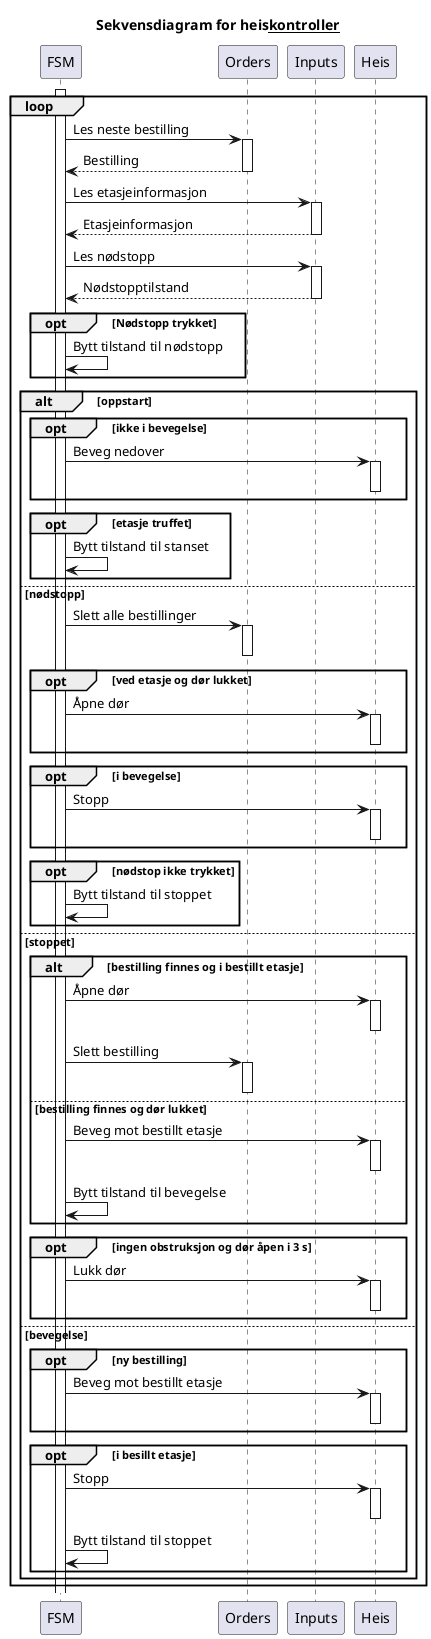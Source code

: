 @startuml fsm_sekvensdiagram
title "Sekvensdiagram for heis__kontroller__"

activate FSM

loop
    FSM -> Orders: Les neste bestilling
    activate Orders
    FSM <-- Orders: Bestilling
    deactivate Orders

    FSM -> Inputs: Les etasjeinformasjon
    activate Inputs
    FSM <-- Inputs: Etasjeinformasjon
    deactivate Inputs

    FSM -> Inputs: Les nødstopp
    activate Inputs
    FSM <-- Inputs: Nødstopptilstand
    deactivate Inputs

    opt Nødstopp trykket
        FSM -> FSM: Bytt tilstand til nødstopp
    end

    alt oppstart

        opt ikke i bevegelse
            FSM -> Heis: Beveg nedover
            activate Heis
            deactivate Heis
        end

        opt etasje truffet
            FSM -> FSM: Bytt tilstand til stanset
        end
    else nødstopp

        FSM -> Orders: Slett alle bestillinger
        activate Orders
        deactivate Orders

        opt ved etasje og dør lukket
            FSM -> Heis: Åpne dør
            activate Heis
            deactivate Heis
        end
        
        opt i bevegelse
            FSM -> Heis: Stopp
            activate Heis
            deactivate Heis
        end
        
        opt nødstop ikke trykket
            FSM -> FSM: Bytt tilstand til stoppet
        end

    else stoppet

        alt bestilling finnes og i bestillt etasje
            FSM -> Heis: Åpne dør
            activate Heis
            deactivate Heis
            FSM -> Orders: Slett bestilling
            activate Orders
            deactivate Orders
        else bestilling finnes og dør lukket
            FSM -> Heis: Beveg mot bestillt etasje
            activate Heis
            deactivate Heis
            FSM -> FSM: Bytt tilstand til bevegelse
        end

        opt ingen obstruksjon og dør åpen i 3 s
            FSM -> Heis: Lukk dør 
            activate Heis
            deactivate Heis
        end

    else bevegelse

        opt ny bestilling
            FSM -> Heis: Beveg mot bestillt etasje
            activate Heis
            deactivate Heis
        end

        opt i besillt etasje
            FSM -> Heis: Stopp
            activate Heis
            deactivate Heis
            FSM -> FSM: Bytt tilstand til stoppet
        end

    end

end

@enduml